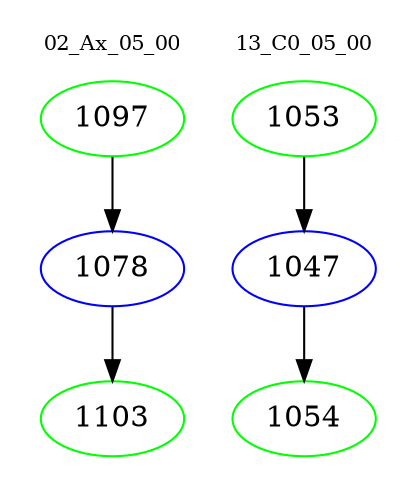digraph{
subgraph cluster_0 {
color = white
label = "02_Ax_05_00";
fontsize=10;
T0_1097 [label="1097", color="green"]
T0_1097 -> T0_1078 [color="black"]
T0_1078 [label="1078", color="blue"]
T0_1078 -> T0_1103 [color="black"]
T0_1103 [label="1103", color="green"]
}
subgraph cluster_1 {
color = white
label = "13_C0_05_00";
fontsize=10;
T1_1053 [label="1053", color="green"]
T1_1053 -> T1_1047 [color="black"]
T1_1047 [label="1047", color="blue"]
T1_1047 -> T1_1054 [color="black"]
T1_1054 [label="1054", color="green"]
}
}
